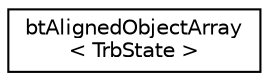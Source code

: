 digraph "Graphical Class Hierarchy"
{
  edge [fontname="Helvetica",fontsize="10",labelfontname="Helvetica",labelfontsize="10"];
  node [fontname="Helvetica",fontsize="10",shape=record];
  rankdir="LR";
  Node1 [label="btAlignedObjectArray\l\< TrbState \>",height=0.2,width=0.4,color="black", fillcolor="white", style="filled",URL="$classbt_aligned_object_array.html"];
}
